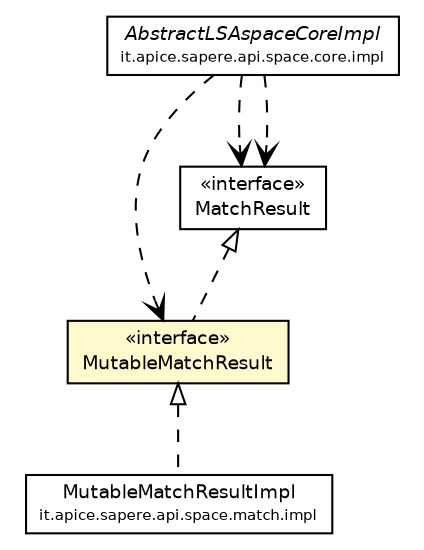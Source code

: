 #!/usr/local/bin/dot
#
# Class diagram 
# Generated by UmlGraph version 4.4 (http://www.spinellis.gr/sw/umlgraph)
#

digraph G {
	edge [fontname="Helvetica",fontsize=10,labelfontname="Helvetica",labelfontsize=10];
	node [fontname="Helvetica",fontsize=10,shape=plaintext];
	// it.apice.sapere.api.space.match.MutableMatchResult
	c41215 [label=<<table border="0" cellborder="1" cellspacing="0" cellpadding="2" port="p" bgcolor="lemonChiffon" href="./MutableMatchResult.html">
		<tr><td><table border="0" cellspacing="0" cellpadding="1">
			<tr><td> &laquo;interface&raquo; </td></tr>
			<tr><td> MutableMatchResult </td></tr>
		</table></td></tr>
		</table>>, fontname="Helvetica", fontcolor="black", fontsize=9.0];
	// it.apice.sapere.api.space.match.MatchResult
	c41216 [label=<<table border="0" cellborder="1" cellspacing="0" cellpadding="2" port="p" href="./MatchResult.html">
		<tr><td><table border="0" cellspacing="0" cellpadding="1">
			<tr><td> &laquo;interface&raquo; </td></tr>
			<tr><td> MatchResult </td></tr>
		</table></td></tr>
		</table>>, fontname="Helvetica", fontcolor="black", fontsize=9.0];
	// it.apice.sapere.api.space.core.impl.AbstractLSAspaceCoreImpl
	c41288 [label=<<table border="0" cellborder="1" cellspacing="0" cellpadding="2" port="p" href="../core/impl/AbstractLSAspaceCoreImpl.html">
		<tr><td><table border="0" cellspacing="0" cellpadding="1">
			<tr><td><font face="Helvetica-Oblique"> AbstractLSAspaceCoreImpl </font></td></tr>
			<tr><td><font point-size="7.0"> it.apice.sapere.api.space.core.impl </font></td></tr>
		</table></td></tr>
		</table>>, fontname="Helvetica", fontcolor="black", fontsize=9.0];
	// it.apice.sapere.api.space.match.impl.MutableMatchResultImpl
	c41292 [label=<<table border="0" cellborder="1" cellspacing="0" cellpadding="2" port="p" href="./impl/MutableMatchResultImpl.html">
		<tr><td><table border="0" cellspacing="0" cellpadding="1">
			<tr><td> MutableMatchResultImpl </td></tr>
			<tr><td><font point-size="7.0"> it.apice.sapere.api.space.match.impl </font></td></tr>
		</table></td></tr>
		</table>>, fontname="Helvetica", fontcolor="black", fontsize=9.0];
	//it.apice.sapere.api.space.match.MutableMatchResult implements it.apice.sapere.api.space.match.MatchResult
	c41216:p -> c41215:p [dir=back,arrowtail=empty,style=dashed];
	//it.apice.sapere.api.space.match.impl.MutableMatchResultImpl implements it.apice.sapere.api.space.match.MutableMatchResult
	c41215:p -> c41292:p [dir=back,arrowtail=empty,style=dashed];
	// it.apice.sapere.api.space.core.impl.AbstractLSAspaceCoreImpl DEPEND it.apice.sapere.api.space.match.MatchResult
	c41288:p -> c41216:p [taillabel="", label="", headlabel="", fontname="Helvetica", fontcolor="black", fontsize=10.0, color="black", arrowhead=open, style=dashed];
	// it.apice.sapere.api.space.core.impl.AbstractLSAspaceCoreImpl DEPEND it.apice.sapere.api.space.match.MutableMatchResult
	c41288:p -> c41215:p [taillabel="", label="", headlabel="", fontname="Helvetica", fontcolor="black", fontsize=10.0, color="black", arrowhead=open, style=dashed];
	// it.apice.sapere.api.space.core.impl.AbstractLSAspaceCoreImpl DEPEND it.apice.sapere.api.space.match.MatchResult
	c41288:p -> c41216:p [taillabel="", label="", headlabel="", fontname="Helvetica", fontcolor="black", fontsize=10.0, color="black", arrowhead=open, style=dashed];
}

